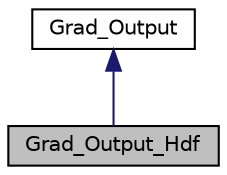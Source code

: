digraph "Grad_Output_Hdf"
{
  edge [fontname="Helvetica",fontsize="10",labelfontname="Helvetica",labelfontsize="10"];
  node [fontname="Helvetica",fontsize="10",shape=record];
  Node1 [label="Grad_Output_Hdf",height=0.2,width=0.4,color="black", fillcolor="grey75", style="filled", fontcolor="black"];
  Node2 -> Node1 [dir="back",color="midnightblue",fontsize="10",style="solid",fontname="Helvetica"];
  Node2 [label="Grad_Output",height=0.2,width=0.4,color="black", fillcolor="white", style="filled",URL="$class_grad___output.html",tooltip="Interface for writing the output of the solver to file. "];
}

